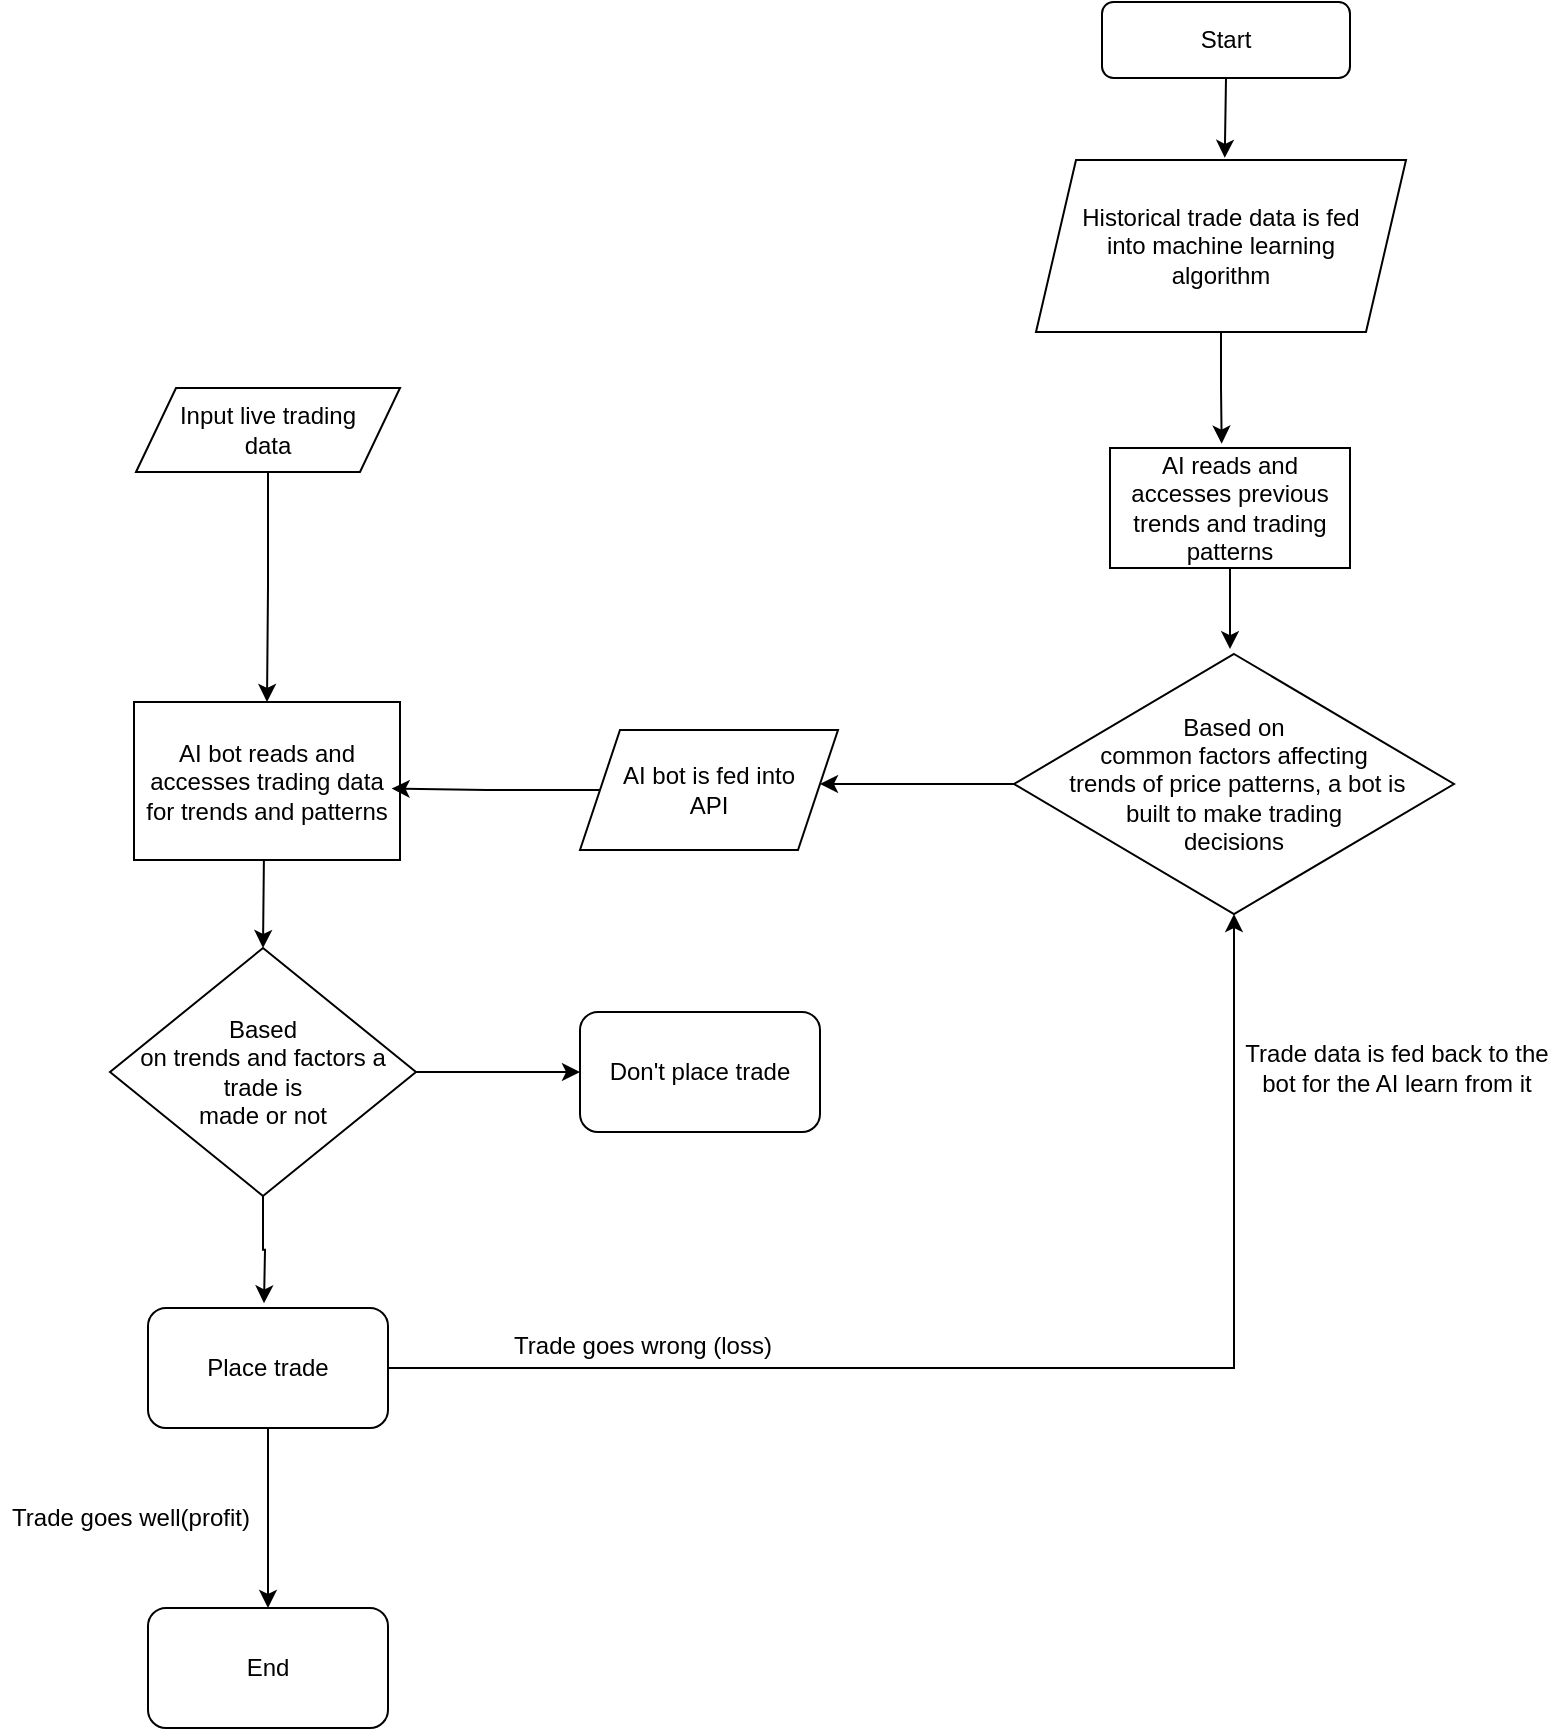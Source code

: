 <mxfile version="17.4.6" type="github">
  <diagram id="qh7loSCd7u4UXy6ttTwe" name="Page-1">
    <mxGraphModel dx="2229" dy="2162" grid="0" gridSize="10" guides="1" tooltips="1" connect="1" arrows="1" fold="1" page="0" pageScale="1" pageWidth="827" pageHeight="1169" background="#ffffff" math="0" shadow="0">
      <root>
        <mxCell id="0" />
        <mxCell id="1" parent="0" />
        <mxCell id="z7HE6dS7BL2o71Uc9GN3-21" style="edgeStyle=orthogonalEdgeStyle;rounded=0;orthogonalLoop=1;jettySize=auto;html=1;exitX=0.5;exitY=1;exitDx=0;exitDy=0;" edge="1" parent="1" source="XUEvAklmKHp6juRLJ8Wx-1">
          <mxGeometry relative="1" as="geometry">
            <mxPoint x="726.385" y="-965.077" as="targetPoint" />
          </mxGeometry>
        </mxCell>
        <mxCell id="XUEvAklmKHp6juRLJ8Wx-1" value="Start" style="rounded=1;whiteSpace=wrap;html=1;" parent="1" vertex="1">
          <mxGeometry x="665" y="-1043" width="124" height="38" as="geometry" />
        </mxCell>
        <mxCell id="z7HE6dS7BL2o71Uc9GN3-7" style="edgeStyle=orthogonalEdgeStyle;rounded=0;orthogonalLoop=1;jettySize=auto;html=1;exitX=0.5;exitY=1;exitDx=0;exitDy=0;entryX=0.5;entryY=0;entryDx=0;entryDy=0;" edge="1" parent="1" source="XUEvAklmKHp6juRLJ8Wx-3" target="XUEvAklmKHp6juRLJ8Wx-11">
          <mxGeometry relative="1" as="geometry" />
        </mxCell>
        <mxCell id="XUEvAklmKHp6juRLJ8Wx-3" value="Input live trading&lt;br&gt;data" style="shape=parallelogram;perimeter=parallelogramPerimeter;whiteSpace=wrap;html=1;fixedSize=1;" parent="1" vertex="1">
          <mxGeometry x="182" y="-850" width="132" height="42" as="geometry" />
        </mxCell>
        <mxCell id="z7HE6dS7BL2o71Uc9GN3-2" style="edgeStyle=orthogonalEdgeStyle;rounded=0;orthogonalLoop=1;jettySize=auto;html=1;exitX=0;exitY=0.5;exitDx=0;exitDy=0;" edge="1" parent="1" source="XUEvAklmKHp6juRLJ8Wx-4" target="XUEvAklmKHp6juRLJ8Wx-12">
          <mxGeometry relative="1" as="geometry">
            <Array as="points">
              <mxPoint x="556" y="-652" />
              <mxPoint x="556" y="-652" />
            </Array>
          </mxGeometry>
        </mxCell>
        <mxCell id="XUEvAklmKHp6juRLJ8Wx-4" value="Based on &lt;br&gt;common&amp;nbsp;factors affecting&lt;br&gt;&amp;nbsp;trends of price patterns, a bot is &lt;br&gt;built to make trading&lt;br&gt;decisions" style="rhombus;whiteSpace=wrap;html=1;" parent="1" vertex="1">
          <mxGeometry x="621" y="-717" width="220" height="130" as="geometry" />
        </mxCell>
        <mxCell id="z7HE6dS7BL2o71Uc9GN3-22" style="edgeStyle=orthogonalEdgeStyle;rounded=0;orthogonalLoop=1;jettySize=auto;html=1;exitX=0.5;exitY=1;exitDx=0;exitDy=0;" edge="1" parent="1" source="XUEvAklmKHp6juRLJ8Wx-8">
          <mxGeometry relative="1" as="geometry">
            <mxPoint x="724.846" y="-822.171" as="targetPoint" />
          </mxGeometry>
        </mxCell>
        <mxCell id="XUEvAklmKHp6juRLJ8Wx-8" value="Historical trade data is fed &lt;br&gt;into machine learning &lt;br&gt;algorithm" style="shape=parallelogram;perimeter=parallelogramPerimeter;whiteSpace=wrap;html=1;fixedSize=1;" parent="1" vertex="1">
          <mxGeometry x="632" y="-964" width="185" height="86" as="geometry" />
        </mxCell>
        <mxCell id="z7HE6dS7BL2o71Uc9GN3-11" style="edgeStyle=orthogonalEdgeStyle;rounded=0;orthogonalLoop=1;jettySize=auto;html=1;exitX=0.5;exitY=1;exitDx=0;exitDy=0;" edge="1" parent="1" source="XUEvAklmKHp6juRLJ8Wx-10">
          <mxGeometry relative="1" as="geometry">
            <mxPoint x="729" y="-719.444" as="targetPoint" />
          </mxGeometry>
        </mxCell>
        <mxCell id="XUEvAklmKHp6juRLJ8Wx-10" value="AI reads and accesses previous trends and trading patterns" style="rounded=0;whiteSpace=wrap;html=1;" parent="1" vertex="1">
          <mxGeometry x="669" y="-820" width="120" height="60" as="geometry" />
        </mxCell>
        <mxCell id="z7HE6dS7BL2o71Uc9GN3-4" style="edgeStyle=orthogonalEdgeStyle;rounded=0;orthogonalLoop=1;jettySize=auto;html=1;exitX=0.5;exitY=1;exitDx=0;exitDy=0;entryX=0.5;entryY=0;entryDx=0;entryDy=0;" edge="1" parent="1" source="XUEvAklmKHp6juRLJ8Wx-11" target="XUEvAklmKHp6juRLJ8Wx-13">
          <mxGeometry relative="1" as="geometry">
            <Array as="points">
              <mxPoint x="246" y="-619" />
              <mxPoint x="246" y="-594" />
            </Array>
          </mxGeometry>
        </mxCell>
        <mxCell id="XUEvAklmKHp6juRLJ8Wx-11" value="AI bot reads and accesses trading data for trends and patterns" style="rounded=0;whiteSpace=wrap;html=1;" parent="1" vertex="1">
          <mxGeometry x="181" y="-693" width="133" height="79" as="geometry" />
        </mxCell>
        <mxCell id="z7HE6dS7BL2o71Uc9GN3-20" style="edgeStyle=orthogonalEdgeStyle;rounded=0;orthogonalLoop=1;jettySize=auto;html=1;exitX=0;exitY=0.5;exitDx=0;exitDy=0;" edge="1" parent="1" source="XUEvAklmKHp6juRLJ8Wx-12">
          <mxGeometry relative="1" as="geometry">
            <mxPoint x="309.803" y="-649.692" as="targetPoint" />
          </mxGeometry>
        </mxCell>
        <mxCell id="XUEvAklmKHp6juRLJ8Wx-12" value="AI bot is fed into&lt;br&gt;API" style="shape=parallelogram;perimeter=parallelogramPerimeter;whiteSpace=wrap;html=1;fixedSize=1;" parent="1" vertex="1">
          <mxGeometry x="404" y="-679" width="129" height="60" as="geometry" />
        </mxCell>
        <mxCell id="z7HE6dS7BL2o71Uc9GN3-5" style="edgeStyle=orthogonalEdgeStyle;rounded=0;orthogonalLoop=1;jettySize=auto;html=1;exitX=0.5;exitY=1;exitDx=0;exitDy=0;" edge="1" parent="1" source="XUEvAklmKHp6juRLJ8Wx-13">
          <mxGeometry relative="1" as="geometry">
            <mxPoint x="246" y="-392.333" as="targetPoint" />
          </mxGeometry>
        </mxCell>
        <mxCell id="z7HE6dS7BL2o71Uc9GN3-6" style="edgeStyle=orthogonalEdgeStyle;rounded=0;orthogonalLoop=1;jettySize=auto;html=1;exitX=1;exitY=0.5;exitDx=0;exitDy=0;entryX=0;entryY=0.5;entryDx=0;entryDy=0;" edge="1" parent="1" source="XUEvAklmKHp6juRLJ8Wx-13" target="XUEvAklmKHp6juRLJ8Wx-15">
          <mxGeometry relative="1" as="geometry" />
        </mxCell>
        <mxCell id="XUEvAklmKHp6juRLJ8Wx-13" value="Based &lt;br&gt;on trends and factors a trade is &lt;br&gt;made or not" style="rhombus;whiteSpace=wrap;html=1;" parent="1" vertex="1">
          <mxGeometry x="169" y="-570" width="153" height="124" as="geometry" />
        </mxCell>
        <mxCell id="z7HE6dS7BL2o71Uc9GN3-1" style="edgeStyle=orthogonalEdgeStyle;rounded=0;orthogonalLoop=1;jettySize=auto;html=1;exitX=1;exitY=0.5;exitDx=0;exitDy=0;entryX=0.5;entryY=1;entryDx=0;entryDy=0;" edge="1" parent="1" source="XUEvAklmKHp6juRLJ8Wx-14" target="XUEvAklmKHp6juRLJ8Wx-4">
          <mxGeometry relative="1" as="geometry">
            <mxPoint x="733.222" y="-360" as="targetPoint" />
          </mxGeometry>
        </mxCell>
        <mxCell id="z7HE6dS7BL2o71Uc9GN3-13" style="edgeStyle=orthogonalEdgeStyle;rounded=0;orthogonalLoop=1;jettySize=auto;html=1;exitX=0.5;exitY=1;exitDx=0;exitDy=0;entryX=0.5;entryY=0;entryDx=0;entryDy=0;" edge="1" parent="1" source="XUEvAklmKHp6juRLJ8Wx-14" target="z7HE6dS7BL2o71Uc9GN3-12">
          <mxGeometry relative="1" as="geometry" />
        </mxCell>
        <mxCell id="XUEvAklmKHp6juRLJ8Wx-14" value="Place trade" style="rounded=1;whiteSpace=wrap;html=1;" parent="1" vertex="1">
          <mxGeometry x="188" y="-390" width="120" height="60" as="geometry" />
        </mxCell>
        <mxCell id="XUEvAklmKHp6juRLJ8Wx-15" value="Don&#39;t place trade" style="rounded=1;whiteSpace=wrap;html=1;" parent="1" vertex="1">
          <mxGeometry x="404" y="-538" width="120" height="60" as="geometry" />
        </mxCell>
        <mxCell id="z7HE6dS7BL2o71Uc9GN3-12" value="End" style="rounded=1;whiteSpace=wrap;html=1;" vertex="1" parent="1">
          <mxGeometry x="188" y="-240" width="120" height="60" as="geometry" />
        </mxCell>
        <mxCell id="z7HE6dS7BL2o71Uc9GN3-14" value="Trade goes well(profit)" style="text;html=1;resizable=0;autosize=1;align=center;verticalAlign=middle;points=[];fillColor=none;strokeColor=none;rounded=0;" vertex="1" parent="1">
          <mxGeometry x="114" y="-294" width="129" height="18" as="geometry" />
        </mxCell>
        <mxCell id="z7HE6dS7BL2o71Uc9GN3-16" value="Trade goes wrong (loss)" style="text;html=1;resizable=0;autosize=1;align=center;verticalAlign=middle;points=[];fillColor=none;strokeColor=none;rounded=0;" vertex="1" parent="1">
          <mxGeometry x="365" y="-380" width="139" height="18" as="geometry" />
        </mxCell>
        <mxCell id="z7HE6dS7BL2o71Uc9GN3-19" value="Trade data is fed back to the &lt;br&gt;bot for the AI learn from it" style="text;html=1;resizable=0;autosize=1;align=center;verticalAlign=middle;points=[];fillColor=none;strokeColor=none;rounded=0;" vertex="1" parent="1">
          <mxGeometry x="731" y="-526" width="162" height="32" as="geometry" />
        </mxCell>
      </root>
    </mxGraphModel>
  </diagram>
</mxfile>
